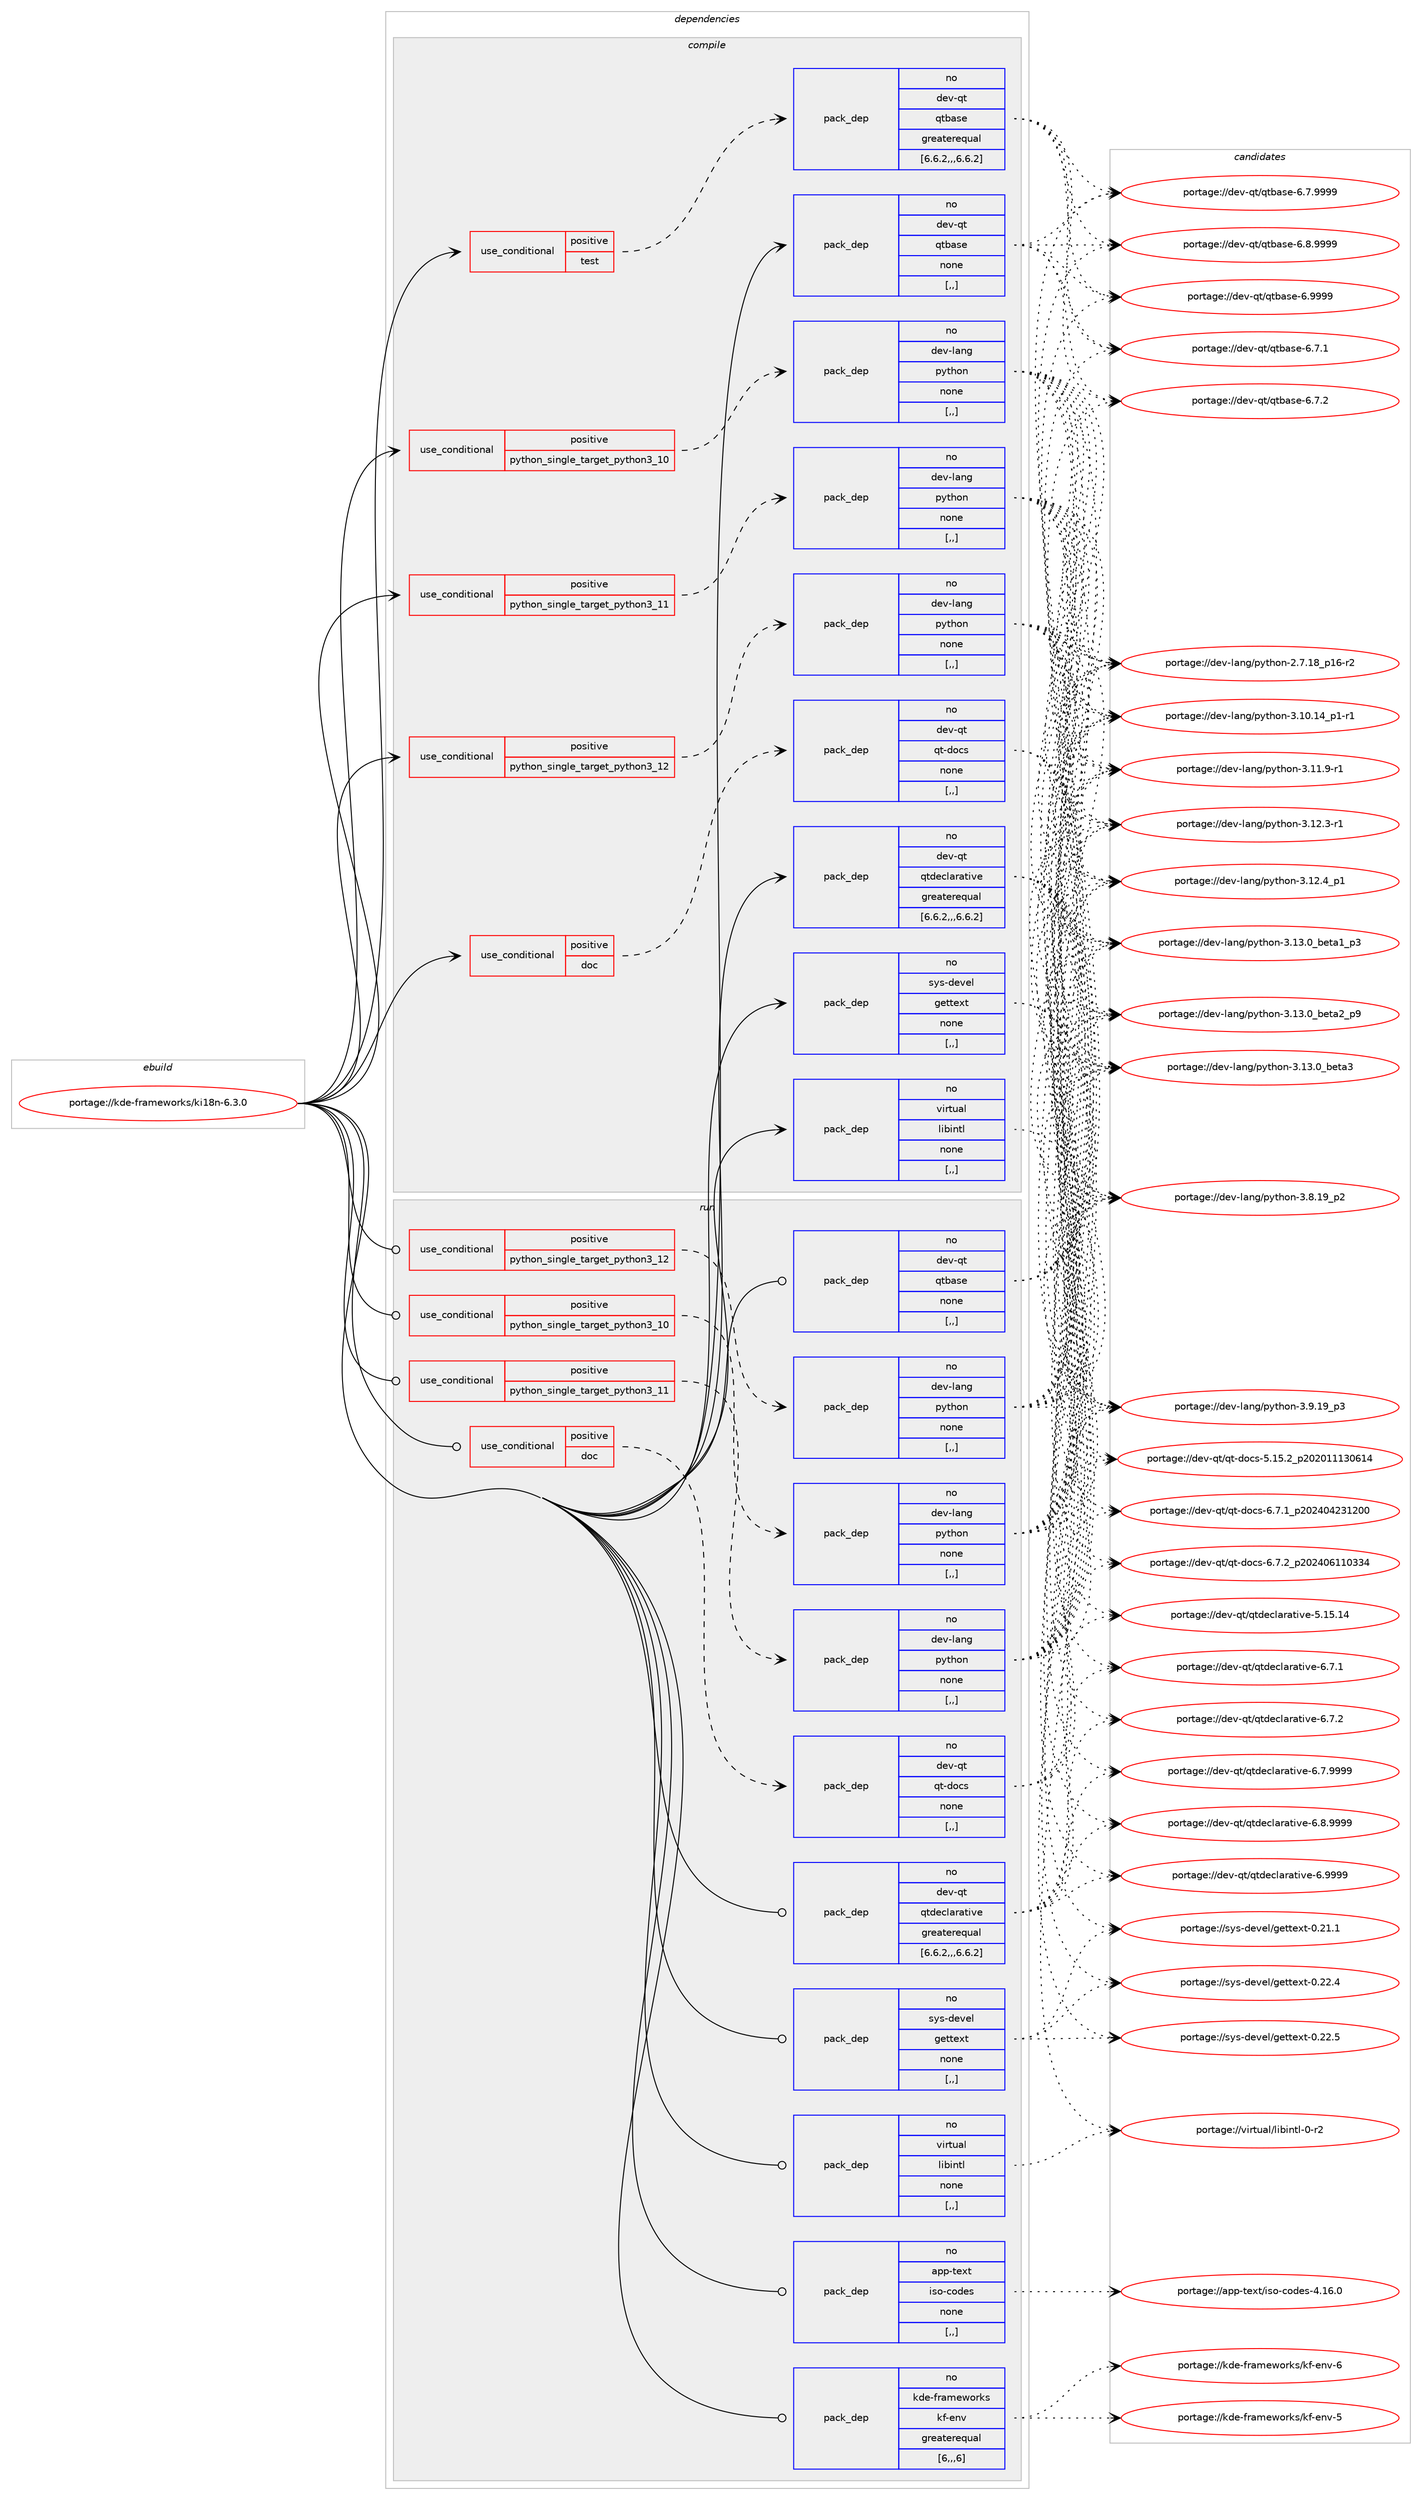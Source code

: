 digraph prolog {

# *************
# Graph options
# *************

newrank=true;
concentrate=true;
compound=true;
graph [rankdir=LR,fontname=Helvetica,fontsize=10,ranksep=1.5];#, ranksep=2.5, nodesep=0.2];
edge  [arrowhead=vee];
node  [fontname=Helvetica,fontsize=10];

# **********
# The ebuild
# **********

subgraph cluster_leftcol {
color=gray;
rank=same;
label=<<i>ebuild</i>>;
id [label="portage://kde-frameworks/ki18n-6.3.0", color=red, width=4, href="../kde-frameworks/ki18n-6.3.0.svg"];
}

# ****************
# The dependencies
# ****************

subgraph cluster_midcol {
color=gray;
label=<<i>dependencies</i>>;
subgraph cluster_compile {
fillcolor="#eeeeee";
style=filled;
label=<<i>compile</i>>;
subgraph cond66428 {
dependency258568 [label=<<TABLE BORDER="0" CELLBORDER="1" CELLSPACING="0" CELLPADDING="4"><TR><TD ROWSPAN="3" CELLPADDING="10">use_conditional</TD></TR><TR><TD>positive</TD></TR><TR><TD>doc</TD></TR></TABLE>>, shape=none, color=red];
subgraph pack190149 {
dependency258569 [label=<<TABLE BORDER="0" CELLBORDER="1" CELLSPACING="0" CELLPADDING="4" WIDTH="220"><TR><TD ROWSPAN="6" CELLPADDING="30">pack_dep</TD></TR><TR><TD WIDTH="110">no</TD></TR><TR><TD>dev-qt</TD></TR><TR><TD>qt-docs</TD></TR><TR><TD>none</TD></TR><TR><TD>[,,]</TD></TR></TABLE>>, shape=none, color=blue];
}
dependency258568:e -> dependency258569:w [weight=20,style="dashed",arrowhead="vee"];
}
id:e -> dependency258568:w [weight=20,style="solid",arrowhead="vee"];
subgraph cond66429 {
dependency258570 [label=<<TABLE BORDER="0" CELLBORDER="1" CELLSPACING="0" CELLPADDING="4"><TR><TD ROWSPAN="3" CELLPADDING="10">use_conditional</TD></TR><TR><TD>positive</TD></TR><TR><TD>python_single_target_python3_10</TD></TR></TABLE>>, shape=none, color=red];
subgraph pack190150 {
dependency258571 [label=<<TABLE BORDER="0" CELLBORDER="1" CELLSPACING="0" CELLPADDING="4" WIDTH="220"><TR><TD ROWSPAN="6" CELLPADDING="30">pack_dep</TD></TR><TR><TD WIDTH="110">no</TD></TR><TR><TD>dev-lang</TD></TR><TR><TD>python</TD></TR><TR><TD>none</TD></TR><TR><TD>[,,]</TD></TR></TABLE>>, shape=none, color=blue];
}
dependency258570:e -> dependency258571:w [weight=20,style="dashed",arrowhead="vee"];
}
id:e -> dependency258570:w [weight=20,style="solid",arrowhead="vee"];
subgraph cond66430 {
dependency258572 [label=<<TABLE BORDER="0" CELLBORDER="1" CELLSPACING="0" CELLPADDING="4"><TR><TD ROWSPAN="3" CELLPADDING="10">use_conditional</TD></TR><TR><TD>positive</TD></TR><TR><TD>python_single_target_python3_11</TD></TR></TABLE>>, shape=none, color=red];
subgraph pack190151 {
dependency258573 [label=<<TABLE BORDER="0" CELLBORDER="1" CELLSPACING="0" CELLPADDING="4" WIDTH="220"><TR><TD ROWSPAN="6" CELLPADDING="30">pack_dep</TD></TR><TR><TD WIDTH="110">no</TD></TR><TR><TD>dev-lang</TD></TR><TR><TD>python</TD></TR><TR><TD>none</TD></TR><TR><TD>[,,]</TD></TR></TABLE>>, shape=none, color=blue];
}
dependency258572:e -> dependency258573:w [weight=20,style="dashed",arrowhead="vee"];
}
id:e -> dependency258572:w [weight=20,style="solid",arrowhead="vee"];
subgraph cond66431 {
dependency258574 [label=<<TABLE BORDER="0" CELLBORDER="1" CELLSPACING="0" CELLPADDING="4"><TR><TD ROWSPAN="3" CELLPADDING="10">use_conditional</TD></TR><TR><TD>positive</TD></TR><TR><TD>python_single_target_python3_12</TD></TR></TABLE>>, shape=none, color=red];
subgraph pack190152 {
dependency258575 [label=<<TABLE BORDER="0" CELLBORDER="1" CELLSPACING="0" CELLPADDING="4" WIDTH="220"><TR><TD ROWSPAN="6" CELLPADDING="30">pack_dep</TD></TR><TR><TD WIDTH="110">no</TD></TR><TR><TD>dev-lang</TD></TR><TR><TD>python</TD></TR><TR><TD>none</TD></TR><TR><TD>[,,]</TD></TR></TABLE>>, shape=none, color=blue];
}
dependency258574:e -> dependency258575:w [weight=20,style="dashed",arrowhead="vee"];
}
id:e -> dependency258574:w [weight=20,style="solid",arrowhead="vee"];
subgraph cond66432 {
dependency258576 [label=<<TABLE BORDER="0" CELLBORDER="1" CELLSPACING="0" CELLPADDING="4"><TR><TD ROWSPAN="3" CELLPADDING="10">use_conditional</TD></TR><TR><TD>positive</TD></TR><TR><TD>test</TD></TR></TABLE>>, shape=none, color=red];
subgraph pack190153 {
dependency258577 [label=<<TABLE BORDER="0" CELLBORDER="1" CELLSPACING="0" CELLPADDING="4" WIDTH="220"><TR><TD ROWSPAN="6" CELLPADDING="30">pack_dep</TD></TR><TR><TD WIDTH="110">no</TD></TR><TR><TD>dev-qt</TD></TR><TR><TD>qtbase</TD></TR><TR><TD>greaterequal</TD></TR><TR><TD>[6.6.2,,,6.6.2]</TD></TR></TABLE>>, shape=none, color=blue];
}
dependency258576:e -> dependency258577:w [weight=20,style="dashed",arrowhead="vee"];
}
id:e -> dependency258576:w [weight=20,style="solid",arrowhead="vee"];
subgraph pack190154 {
dependency258578 [label=<<TABLE BORDER="0" CELLBORDER="1" CELLSPACING="0" CELLPADDING="4" WIDTH="220"><TR><TD ROWSPAN="6" CELLPADDING="30">pack_dep</TD></TR><TR><TD WIDTH="110">no</TD></TR><TR><TD>dev-qt</TD></TR><TR><TD>qtbase</TD></TR><TR><TD>none</TD></TR><TR><TD>[,,]</TD></TR></TABLE>>, shape=none, color=blue];
}
id:e -> dependency258578:w [weight=20,style="solid",arrowhead="vee"];
subgraph pack190155 {
dependency258579 [label=<<TABLE BORDER="0" CELLBORDER="1" CELLSPACING="0" CELLPADDING="4" WIDTH="220"><TR><TD ROWSPAN="6" CELLPADDING="30">pack_dep</TD></TR><TR><TD WIDTH="110">no</TD></TR><TR><TD>dev-qt</TD></TR><TR><TD>qtdeclarative</TD></TR><TR><TD>greaterequal</TD></TR><TR><TD>[6.6.2,,,6.6.2]</TD></TR></TABLE>>, shape=none, color=blue];
}
id:e -> dependency258579:w [weight=20,style="solid",arrowhead="vee"];
subgraph pack190156 {
dependency258580 [label=<<TABLE BORDER="0" CELLBORDER="1" CELLSPACING="0" CELLPADDING="4" WIDTH="220"><TR><TD ROWSPAN="6" CELLPADDING="30">pack_dep</TD></TR><TR><TD WIDTH="110">no</TD></TR><TR><TD>sys-devel</TD></TR><TR><TD>gettext</TD></TR><TR><TD>none</TD></TR><TR><TD>[,,]</TD></TR></TABLE>>, shape=none, color=blue];
}
id:e -> dependency258580:w [weight=20,style="solid",arrowhead="vee"];
subgraph pack190157 {
dependency258581 [label=<<TABLE BORDER="0" CELLBORDER="1" CELLSPACING="0" CELLPADDING="4" WIDTH="220"><TR><TD ROWSPAN="6" CELLPADDING="30">pack_dep</TD></TR><TR><TD WIDTH="110">no</TD></TR><TR><TD>virtual</TD></TR><TR><TD>libintl</TD></TR><TR><TD>none</TD></TR><TR><TD>[,,]</TD></TR></TABLE>>, shape=none, color=blue];
}
id:e -> dependency258581:w [weight=20,style="solid",arrowhead="vee"];
}
subgraph cluster_compileandrun {
fillcolor="#eeeeee";
style=filled;
label=<<i>compile and run</i>>;
}
subgraph cluster_run {
fillcolor="#eeeeee";
style=filled;
label=<<i>run</i>>;
subgraph cond66433 {
dependency258582 [label=<<TABLE BORDER="0" CELLBORDER="1" CELLSPACING="0" CELLPADDING="4"><TR><TD ROWSPAN="3" CELLPADDING="10">use_conditional</TD></TR><TR><TD>positive</TD></TR><TR><TD>doc</TD></TR></TABLE>>, shape=none, color=red];
subgraph pack190158 {
dependency258583 [label=<<TABLE BORDER="0" CELLBORDER="1" CELLSPACING="0" CELLPADDING="4" WIDTH="220"><TR><TD ROWSPAN="6" CELLPADDING="30">pack_dep</TD></TR><TR><TD WIDTH="110">no</TD></TR><TR><TD>dev-qt</TD></TR><TR><TD>qt-docs</TD></TR><TR><TD>none</TD></TR><TR><TD>[,,]</TD></TR></TABLE>>, shape=none, color=blue];
}
dependency258582:e -> dependency258583:w [weight=20,style="dashed",arrowhead="vee"];
}
id:e -> dependency258582:w [weight=20,style="solid",arrowhead="odot"];
subgraph cond66434 {
dependency258584 [label=<<TABLE BORDER="0" CELLBORDER="1" CELLSPACING="0" CELLPADDING="4"><TR><TD ROWSPAN="3" CELLPADDING="10">use_conditional</TD></TR><TR><TD>positive</TD></TR><TR><TD>python_single_target_python3_10</TD></TR></TABLE>>, shape=none, color=red];
subgraph pack190159 {
dependency258585 [label=<<TABLE BORDER="0" CELLBORDER="1" CELLSPACING="0" CELLPADDING="4" WIDTH="220"><TR><TD ROWSPAN="6" CELLPADDING="30">pack_dep</TD></TR><TR><TD WIDTH="110">no</TD></TR><TR><TD>dev-lang</TD></TR><TR><TD>python</TD></TR><TR><TD>none</TD></TR><TR><TD>[,,]</TD></TR></TABLE>>, shape=none, color=blue];
}
dependency258584:e -> dependency258585:w [weight=20,style="dashed",arrowhead="vee"];
}
id:e -> dependency258584:w [weight=20,style="solid",arrowhead="odot"];
subgraph cond66435 {
dependency258586 [label=<<TABLE BORDER="0" CELLBORDER="1" CELLSPACING="0" CELLPADDING="4"><TR><TD ROWSPAN="3" CELLPADDING="10">use_conditional</TD></TR><TR><TD>positive</TD></TR><TR><TD>python_single_target_python3_11</TD></TR></TABLE>>, shape=none, color=red];
subgraph pack190160 {
dependency258587 [label=<<TABLE BORDER="0" CELLBORDER="1" CELLSPACING="0" CELLPADDING="4" WIDTH="220"><TR><TD ROWSPAN="6" CELLPADDING="30">pack_dep</TD></TR><TR><TD WIDTH="110">no</TD></TR><TR><TD>dev-lang</TD></TR><TR><TD>python</TD></TR><TR><TD>none</TD></TR><TR><TD>[,,]</TD></TR></TABLE>>, shape=none, color=blue];
}
dependency258586:e -> dependency258587:w [weight=20,style="dashed",arrowhead="vee"];
}
id:e -> dependency258586:w [weight=20,style="solid",arrowhead="odot"];
subgraph cond66436 {
dependency258588 [label=<<TABLE BORDER="0" CELLBORDER="1" CELLSPACING="0" CELLPADDING="4"><TR><TD ROWSPAN="3" CELLPADDING="10">use_conditional</TD></TR><TR><TD>positive</TD></TR><TR><TD>python_single_target_python3_12</TD></TR></TABLE>>, shape=none, color=red];
subgraph pack190161 {
dependency258589 [label=<<TABLE BORDER="0" CELLBORDER="1" CELLSPACING="0" CELLPADDING="4" WIDTH="220"><TR><TD ROWSPAN="6" CELLPADDING="30">pack_dep</TD></TR><TR><TD WIDTH="110">no</TD></TR><TR><TD>dev-lang</TD></TR><TR><TD>python</TD></TR><TR><TD>none</TD></TR><TR><TD>[,,]</TD></TR></TABLE>>, shape=none, color=blue];
}
dependency258588:e -> dependency258589:w [weight=20,style="dashed",arrowhead="vee"];
}
id:e -> dependency258588:w [weight=20,style="solid",arrowhead="odot"];
subgraph pack190162 {
dependency258590 [label=<<TABLE BORDER="0" CELLBORDER="1" CELLSPACING="0" CELLPADDING="4" WIDTH="220"><TR><TD ROWSPAN="6" CELLPADDING="30">pack_dep</TD></TR><TR><TD WIDTH="110">no</TD></TR><TR><TD>app-text</TD></TR><TR><TD>iso-codes</TD></TR><TR><TD>none</TD></TR><TR><TD>[,,]</TD></TR></TABLE>>, shape=none, color=blue];
}
id:e -> dependency258590:w [weight=20,style="solid",arrowhead="odot"];
subgraph pack190163 {
dependency258591 [label=<<TABLE BORDER="0" CELLBORDER="1" CELLSPACING="0" CELLPADDING="4" WIDTH="220"><TR><TD ROWSPAN="6" CELLPADDING="30">pack_dep</TD></TR><TR><TD WIDTH="110">no</TD></TR><TR><TD>dev-qt</TD></TR><TR><TD>qtbase</TD></TR><TR><TD>none</TD></TR><TR><TD>[,,]</TD></TR></TABLE>>, shape=none, color=blue];
}
id:e -> dependency258591:w [weight=20,style="solid",arrowhead="odot"];
subgraph pack190164 {
dependency258592 [label=<<TABLE BORDER="0" CELLBORDER="1" CELLSPACING="0" CELLPADDING="4" WIDTH="220"><TR><TD ROWSPAN="6" CELLPADDING="30">pack_dep</TD></TR><TR><TD WIDTH="110">no</TD></TR><TR><TD>dev-qt</TD></TR><TR><TD>qtdeclarative</TD></TR><TR><TD>greaterequal</TD></TR><TR><TD>[6.6.2,,,6.6.2]</TD></TR></TABLE>>, shape=none, color=blue];
}
id:e -> dependency258592:w [weight=20,style="solid",arrowhead="odot"];
subgraph pack190165 {
dependency258593 [label=<<TABLE BORDER="0" CELLBORDER="1" CELLSPACING="0" CELLPADDING="4" WIDTH="220"><TR><TD ROWSPAN="6" CELLPADDING="30">pack_dep</TD></TR><TR><TD WIDTH="110">no</TD></TR><TR><TD>kde-frameworks</TD></TR><TR><TD>kf-env</TD></TR><TR><TD>greaterequal</TD></TR><TR><TD>[6,,,6]</TD></TR></TABLE>>, shape=none, color=blue];
}
id:e -> dependency258593:w [weight=20,style="solid",arrowhead="odot"];
subgraph pack190166 {
dependency258594 [label=<<TABLE BORDER="0" CELLBORDER="1" CELLSPACING="0" CELLPADDING="4" WIDTH="220"><TR><TD ROWSPAN="6" CELLPADDING="30">pack_dep</TD></TR><TR><TD WIDTH="110">no</TD></TR><TR><TD>sys-devel</TD></TR><TR><TD>gettext</TD></TR><TR><TD>none</TD></TR><TR><TD>[,,]</TD></TR></TABLE>>, shape=none, color=blue];
}
id:e -> dependency258594:w [weight=20,style="solid",arrowhead="odot"];
subgraph pack190167 {
dependency258595 [label=<<TABLE BORDER="0" CELLBORDER="1" CELLSPACING="0" CELLPADDING="4" WIDTH="220"><TR><TD ROWSPAN="6" CELLPADDING="30">pack_dep</TD></TR><TR><TD WIDTH="110">no</TD></TR><TR><TD>virtual</TD></TR><TR><TD>libintl</TD></TR><TR><TD>none</TD></TR><TR><TD>[,,]</TD></TR></TABLE>>, shape=none, color=blue];
}
id:e -> dependency258595:w [weight=20,style="solid",arrowhead="odot"];
}
}

# **************
# The candidates
# **************

subgraph cluster_choices {
rank=same;
color=gray;
label=<<i>candidates</i>>;

subgraph choice190149 {
color=black;
nodesep=1;
choice100101118451131164711311645100111991154553464953465095112504850484949495148544952 [label="portage://dev-qt/qt-docs-5.15.2_p202011130614", color=red, width=4,href="../dev-qt/qt-docs-5.15.2_p202011130614.svg"];
choice1001011184511311647113116451001119911545544655464995112504850524852505149504848 [label="portage://dev-qt/qt-docs-6.7.1_p202404231200", color=red, width=4,href="../dev-qt/qt-docs-6.7.1_p202404231200.svg"];
choice1001011184511311647113116451001119911545544655465095112504850524854494948515152 [label="portage://dev-qt/qt-docs-6.7.2_p202406110334", color=red, width=4,href="../dev-qt/qt-docs-6.7.2_p202406110334.svg"];
dependency258569:e -> choice100101118451131164711311645100111991154553464953465095112504850484949495148544952:w [style=dotted,weight="100"];
dependency258569:e -> choice1001011184511311647113116451001119911545544655464995112504850524852505149504848:w [style=dotted,weight="100"];
dependency258569:e -> choice1001011184511311647113116451001119911545544655465095112504850524854494948515152:w [style=dotted,weight="100"];
}
subgraph choice190150 {
color=black;
nodesep=1;
choice100101118451089711010347112121116104111110455046554649569511249544511450 [label="portage://dev-lang/python-2.7.18_p16-r2", color=red, width=4,href="../dev-lang/python-2.7.18_p16-r2.svg"];
choice100101118451089711010347112121116104111110455146494846495295112494511449 [label="portage://dev-lang/python-3.10.14_p1-r1", color=red, width=4,href="../dev-lang/python-3.10.14_p1-r1.svg"];
choice100101118451089711010347112121116104111110455146494946574511449 [label="portage://dev-lang/python-3.11.9-r1", color=red, width=4,href="../dev-lang/python-3.11.9-r1.svg"];
choice100101118451089711010347112121116104111110455146495046514511449 [label="portage://dev-lang/python-3.12.3-r1", color=red, width=4,href="../dev-lang/python-3.12.3-r1.svg"];
choice100101118451089711010347112121116104111110455146495046529511249 [label="portage://dev-lang/python-3.12.4_p1", color=red, width=4,href="../dev-lang/python-3.12.4_p1.svg"];
choice10010111845108971101034711212111610411111045514649514648959810111697499511251 [label="portage://dev-lang/python-3.13.0_beta1_p3", color=red, width=4,href="../dev-lang/python-3.13.0_beta1_p3.svg"];
choice10010111845108971101034711212111610411111045514649514648959810111697509511257 [label="portage://dev-lang/python-3.13.0_beta2_p9", color=red, width=4,href="../dev-lang/python-3.13.0_beta2_p9.svg"];
choice1001011184510897110103471121211161041111104551464951464895981011169751 [label="portage://dev-lang/python-3.13.0_beta3", color=red, width=4,href="../dev-lang/python-3.13.0_beta3.svg"];
choice100101118451089711010347112121116104111110455146564649579511250 [label="portage://dev-lang/python-3.8.19_p2", color=red, width=4,href="../dev-lang/python-3.8.19_p2.svg"];
choice100101118451089711010347112121116104111110455146574649579511251 [label="portage://dev-lang/python-3.9.19_p3", color=red, width=4,href="../dev-lang/python-3.9.19_p3.svg"];
dependency258571:e -> choice100101118451089711010347112121116104111110455046554649569511249544511450:w [style=dotted,weight="100"];
dependency258571:e -> choice100101118451089711010347112121116104111110455146494846495295112494511449:w [style=dotted,weight="100"];
dependency258571:e -> choice100101118451089711010347112121116104111110455146494946574511449:w [style=dotted,weight="100"];
dependency258571:e -> choice100101118451089711010347112121116104111110455146495046514511449:w [style=dotted,weight="100"];
dependency258571:e -> choice100101118451089711010347112121116104111110455146495046529511249:w [style=dotted,weight="100"];
dependency258571:e -> choice10010111845108971101034711212111610411111045514649514648959810111697499511251:w [style=dotted,weight="100"];
dependency258571:e -> choice10010111845108971101034711212111610411111045514649514648959810111697509511257:w [style=dotted,weight="100"];
dependency258571:e -> choice1001011184510897110103471121211161041111104551464951464895981011169751:w [style=dotted,weight="100"];
dependency258571:e -> choice100101118451089711010347112121116104111110455146564649579511250:w [style=dotted,weight="100"];
dependency258571:e -> choice100101118451089711010347112121116104111110455146574649579511251:w [style=dotted,weight="100"];
}
subgraph choice190151 {
color=black;
nodesep=1;
choice100101118451089711010347112121116104111110455046554649569511249544511450 [label="portage://dev-lang/python-2.7.18_p16-r2", color=red, width=4,href="../dev-lang/python-2.7.18_p16-r2.svg"];
choice100101118451089711010347112121116104111110455146494846495295112494511449 [label="portage://dev-lang/python-3.10.14_p1-r1", color=red, width=4,href="../dev-lang/python-3.10.14_p1-r1.svg"];
choice100101118451089711010347112121116104111110455146494946574511449 [label="portage://dev-lang/python-3.11.9-r1", color=red, width=4,href="../dev-lang/python-3.11.9-r1.svg"];
choice100101118451089711010347112121116104111110455146495046514511449 [label="portage://dev-lang/python-3.12.3-r1", color=red, width=4,href="../dev-lang/python-3.12.3-r1.svg"];
choice100101118451089711010347112121116104111110455146495046529511249 [label="portage://dev-lang/python-3.12.4_p1", color=red, width=4,href="../dev-lang/python-3.12.4_p1.svg"];
choice10010111845108971101034711212111610411111045514649514648959810111697499511251 [label="portage://dev-lang/python-3.13.0_beta1_p3", color=red, width=4,href="../dev-lang/python-3.13.0_beta1_p3.svg"];
choice10010111845108971101034711212111610411111045514649514648959810111697509511257 [label="portage://dev-lang/python-3.13.0_beta2_p9", color=red, width=4,href="../dev-lang/python-3.13.0_beta2_p9.svg"];
choice1001011184510897110103471121211161041111104551464951464895981011169751 [label="portage://dev-lang/python-3.13.0_beta3", color=red, width=4,href="../dev-lang/python-3.13.0_beta3.svg"];
choice100101118451089711010347112121116104111110455146564649579511250 [label="portage://dev-lang/python-3.8.19_p2", color=red, width=4,href="../dev-lang/python-3.8.19_p2.svg"];
choice100101118451089711010347112121116104111110455146574649579511251 [label="portage://dev-lang/python-3.9.19_p3", color=red, width=4,href="../dev-lang/python-3.9.19_p3.svg"];
dependency258573:e -> choice100101118451089711010347112121116104111110455046554649569511249544511450:w [style=dotted,weight="100"];
dependency258573:e -> choice100101118451089711010347112121116104111110455146494846495295112494511449:w [style=dotted,weight="100"];
dependency258573:e -> choice100101118451089711010347112121116104111110455146494946574511449:w [style=dotted,weight="100"];
dependency258573:e -> choice100101118451089711010347112121116104111110455146495046514511449:w [style=dotted,weight="100"];
dependency258573:e -> choice100101118451089711010347112121116104111110455146495046529511249:w [style=dotted,weight="100"];
dependency258573:e -> choice10010111845108971101034711212111610411111045514649514648959810111697499511251:w [style=dotted,weight="100"];
dependency258573:e -> choice10010111845108971101034711212111610411111045514649514648959810111697509511257:w [style=dotted,weight="100"];
dependency258573:e -> choice1001011184510897110103471121211161041111104551464951464895981011169751:w [style=dotted,weight="100"];
dependency258573:e -> choice100101118451089711010347112121116104111110455146564649579511250:w [style=dotted,weight="100"];
dependency258573:e -> choice100101118451089711010347112121116104111110455146574649579511251:w [style=dotted,weight="100"];
}
subgraph choice190152 {
color=black;
nodesep=1;
choice100101118451089711010347112121116104111110455046554649569511249544511450 [label="portage://dev-lang/python-2.7.18_p16-r2", color=red, width=4,href="../dev-lang/python-2.7.18_p16-r2.svg"];
choice100101118451089711010347112121116104111110455146494846495295112494511449 [label="portage://dev-lang/python-3.10.14_p1-r1", color=red, width=4,href="../dev-lang/python-3.10.14_p1-r1.svg"];
choice100101118451089711010347112121116104111110455146494946574511449 [label="portage://dev-lang/python-3.11.9-r1", color=red, width=4,href="../dev-lang/python-3.11.9-r1.svg"];
choice100101118451089711010347112121116104111110455146495046514511449 [label="portage://dev-lang/python-3.12.3-r1", color=red, width=4,href="../dev-lang/python-3.12.3-r1.svg"];
choice100101118451089711010347112121116104111110455146495046529511249 [label="portage://dev-lang/python-3.12.4_p1", color=red, width=4,href="../dev-lang/python-3.12.4_p1.svg"];
choice10010111845108971101034711212111610411111045514649514648959810111697499511251 [label="portage://dev-lang/python-3.13.0_beta1_p3", color=red, width=4,href="../dev-lang/python-3.13.0_beta1_p3.svg"];
choice10010111845108971101034711212111610411111045514649514648959810111697509511257 [label="portage://dev-lang/python-3.13.0_beta2_p9", color=red, width=4,href="../dev-lang/python-3.13.0_beta2_p9.svg"];
choice1001011184510897110103471121211161041111104551464951464895981011169751 [label="portage://dev-lang/python-3.13.0_beta3", color=red, width=4,href="../dev-lang/python-3.13.0_beta3.svg"];
choice100101118451089711010347112121116104111110455146564649579511250 [label="portage://dev-lang/python-3.8.19_p2", color=red, width=4,href="../dev-lang/python-3.8.19_p2.svg"];
choice100101118451089711010347112121116104111110455146574649579511251 [label="portage://dev-lang/python-3.9.19_p3", color=red, width=4,href="../dev-lang/python-3.9.19_p3.svg"];
dependency258575:e -> choice100101118451089711010347112121116104111110455046554649569511249544511450:w [style=dotted,weight="100"];
dependency258575:e -> choice100101118451089711010347112121116104111110455146494846495295112494511449:w [style=dotted,weight="100"];
dependency258575:e -> choice100101118451089711010347112121116104111110455146494946574511449:w [style=dotted,weight="100"];
dependency258575:e -> choice100101118451089711010347112121116104111110455146495046514511449:w [style=dotted,weight="100"];
dependency258575:e -> choice100101118451089711010347112121116104111110455146495046529511249:w [style=dotted,weight="100"];
dependency258575:e -> choice10010111845108971101034711212111610411111045514649514648959810111697499511251:w [style=dotted,weight="100"];
dependency258575:e -> choice10010111845108971101034711212111610411111045514649514648959810111697509511257:w [style=dotted,weight="100"];
dependency258575:e -> choice1001011184510897110103471121211161041111104551464951464895981011169751:w [style=dotted,weight="100"];
dependency258575:e -> choice100101118451089711010347112121116104111110455146564649579511250:w [style=dotted,weight="100"];
dependency258575:e -> choice100101118451089711010347112121116104111110455146574649579511251:w [style=dotted,weight="100"];
}
subgraph choice190153 {
color=black;
nodesep=1;
choice10010111845113116471131169897115101455446554649 [label="portage://dev-qt/qtbase-6.7.1", color=red, width=4,href="../dev-qt/qtbase-6.7.1.svg"];
choice10010111845113116471131169897115101455446554650 [label="portage://dev-qt/qtbase-6.7.2", color=red, width=4,href="../dev-qt/qtbase-6.7.2.svg"];
choice10010111845113116471131169897115101455446554657575757 [label="portage://dev-qt/qtbase-6.7.9999", color=red, width=4,href="../dev-qt/qtbase-6.7.9999.svg"];
choice10010111845113116471131169897115101455446564657575757 [label="portage://dev-qt/qtbase-6.8.9999", color=red, width=4,href="../dev-qt/qtbase-6.8.9999.svg"];
choice1001011184511311647113116989711510145544657575757 [label="portage://dev-qt/qtbase-6.9999", color=red, width=4,href="../dev-qt/qtbase-6.9999.svg"];
dependency258577:e -> choice10010111845113116471131169897115101455446554649:w [style=dotted,weight="100"];
dependency258577:e -> choice10010111845113116471131169897115101455446554650:w [style=dotted,weight="100"];
dependency258577:e -> choice10010111845113116471131169897115101455446554657575757:w [style=dotted,weight="100"];
dependency258577:e -> choice10010111845113116471131169897115101455446564657575757:w [style=dotted,weight="100"];
dependency258577:e -> choice1001011184511311647113116989711510145544657575757:w [style=dotted,weight="100"];
}
subgraph choice190154 {
color=black;
nodesep=1;
choice10010111845113116471131169897115101455446554649 [label="portage://dev-qt/qtbase-6.7.1", color=red, width=4,href="../dev-qt/qtbase-6.7.1.svg"];
choice10010111845113116471131169897115101455446554650 [label="portage://dev-qt/qtbase-6.7.2", color=red, width=4,href="../dev-qt/qtbase-6.7.2.svg"];
choice10010111845113116471131169897115101455446554657575757 [label="portage://dev-qt/qtbase-6.7.9999", color=red, width=4,href="../dev-qt/qtbase-6.7.9999.svg"];
choice10010111845113116471131169897115101455446564657575757 [label="portage://dev-qt/qtbase-6.8.9999", color=red, width=4,href="../dev-qt/qtbase-6.8.9999.svg"];
choice1001011184511311647113116989711510145544657575757 [label="portage://dev-qt/qtbase-6.9999", color=red, width=4,href="../dev-qt/qtbase-6.9999.svg"];
dependency258578:e -> choice10010111845113116471131169897115101455446554649:w [style=dotted,weight="100"];
dependency258578:e -> choice10010111845113116471131169897115101455446554650:w [style=dotted,weight="100"];
dependency258578:e -> choice10010111845113116471131169897115101455446554657575757:w [style=dotted,weight="100"];
dependency258578:e -> choice10010111845113116471131169897115101455446564657575757:w [style=dotted,weight="100"];
dependency258578:e -> choice1001011184511311647113116989711510145544657575757:w [style=dotted,weight="100"];
}
subgraph choice190155 {
color=black;
nodesep=1;
choice10010111845113116471131161001019910897114971161051181014553464953464952 [label="portage://dev-qt/qtdeclarative-5.15.14", color=red, width=4,href="../dev-qt/qtdeclarative-5.15.14.svg"];
choice1001011184511311647113116100101991089711497116105118101455446554649 [label="portage://dev-qt/qtdeclarative-6.7.1", color=red, width=4,href="../dev-qt/qtdeclarative-6.7.1.svg"];
choice1001011184511311647113116100101991089711497116105118101455446554650 [label="portage://dev-qt/qtdeclarative-6.7.2", color=red, width=4,href="../dev-qt/qtdeclarative-6.7.2.svg"];
choice1001011184511311647113116100101991089711497116105118101455446554657575757 [label="portage://dev-qt/qtdeclarative-6.7.9999", color=red, width=4,href="../dev-qt/qtdeclarative-6.7.9999.svg"];
choice1001011184511311647113116100101991089711497116105118101455446564657575757 [label="portage://dev-qt/qtdeclarative-6.8.9999", color=red, width=4,href="../dev-qt/qtdeclarative-6.8.9999.svg"];
choice100101118451131164711311610010199108971149711610511810145544657575757 [label="portage://dev-qt/qtdeclarative-6.9999", color=red, width=4,href="../dev-qt/qtdeclarative-6.9999.svg"];
dependency258579:e -> choice10010111845113116471131161001019910897114971161051181014553464953464952:w [style=dotted,weight="100"];
dependency258579:e -> choice1001011184511311647113116100101991089711497116105118101455446554649:w [style=dotted,weight="100"];
dependency258579:e -> choice1001011184511311647113116100101991089711497116105118101455446554650:w [style=dotted,weight="100"];
dependency258579:e -> choice1001011184511311647113116100101991089711497116105118101455446554657575757:w [style=dotted,weight="100"];
dependency258579:e -> choice1001011184511311647113116100101991089711497116105118101455446564657575757:w [style=dotted,weight="100"];
dependency258579:e -> choice100101118451131164711311610010199108971149711610511810145544657575757:w [style=dotted,weight="100"];
}
subgraph choice190156 {
color=black;
nodesep=1;
choice115121115451001011181011084710310111611610112011645484650494649 [label="portage://sys-devel/gettext-0.21.1", color=red, width=4,href="../sys-devel/gettext-0.21.1.svg"];
choice115121115451001011181011084710310111611610112011645484650504652 [label="portage://sys-devel/gettext-0.22.4", color=red, width=4,href="../sys-devel/gettext-0.22.4.svg"];
choice115121115451001011181011084710310111611610112011645484650504653 [label="portage://sys-devel/gettext-0.22.5", color=red, width=4,href="../sys-devel/gettext-0.22.5.svg"];
dependency258580:e -> choice115121115451001011181011084710310111611610112011645484650494649:w [style=dotted,weight="100"];
dependency258580:e -> choice115121115451001011181011084710310111611610112011645484650504652:w [style=dotted,weight="100"];
dependency258580:e -> choice115121115451001011181011084710310111611610112011645484650504653:w [style=dotted,weight="100"];
}
subgraph choice190157 {
color=black;
nodesep=1;
choice11810511411611797108471081059810511011610845484511450 [label="portage://virtual/libintl-0-r2", color=red, width=4,href="../virtual/libintl-0-r2.svg"];
dependency258581:e -> choice11810511411611797108471081059810511011610845484511450:w [style=dotted,weight="100"];
}
subgraph choice190158 {
color=black;
nodesep=1;
choice100101118451131164711311645100111991154553464953465095112504850484949495148544952 [label="portage://dev-qt/qt-docs-5.15.2_p202011130614", color=red, width=4,href="../dev-qt/qt-docs-5.15.2_p202011130614.svg"];
choice1001011184511311647113116451001119911545544655464995112504850524852505149504848 [label="portage://dev-qt/qt-docs-6.7.1_p202404231200", color=red, width=4,href="../dev-qt/qt-docs-6.7.1_p202404231200.svg"];
choice1001011184511311647113116451001119911545544655465095112504850524854494948515152 [label="portage://dev-qt/qt-docs-6.7.2_p202406110334", color=red, width=4,href="../dev-qt/qt-docs-6.7.2_p202406110334.svg"];
dependency258583:e -> choice100101118451131164711311645100111991154553464953465095112504850484949495148544952:w [style=dotted,weight="100"];
dependency258583:e -> choice1001011184511311647113116451001119911545544655464995112504850524852505149504848:w [style=dotted,weight="100"];
dependency258583:e -> choice1001011184511311647113116451001119911545544655465095112504850524854494948515152:w [style=dotted,weight="100"];
}
subgraph choice190159 {
color=black;
nodesep=1;
choice100101118451089711010347112121116104111110455046554649569511249544511450 [label="portage://dev-lang/python-2.7.18_p16-r2", color=red, width=4,href="../dev-lang/python-2.7.18_p16-r2.svg"];
choice100101118451089711010347112121116104111110455146494846495295112494511449 [label="portage://dev-lang/python-3.10.14_p1-r1", color=red, width=4,href="../dev-lang/python-3.10.14_p1-r1.svg"];
choice100101118451089711010347112121116104111110455146494946574511449 [label="portage://dev-lang/python-3.11.9-r1", color=red, width=4,href="../dev-lang/python-3.11.9-r1.svg"];
choice100101118451089711010347112121116104111110455146495046514511449 [label="portage://dev-lang/python-3.12.3-r1", color=red, width=4,href="../dev-lang/python-3.12.3-r1.svg"];
choice100101118451089711010347112121116104111110455146495046529511249 [label="portage://dev-lang/python-3.12.4_p1", color=red, width=4,href="../dev-lang/python-3.12.4_p1.svg"];
choice10010111845108971101034711212111610411111045514649514648959810111697499511251 [label="portage://dev-lang/python-3.13.0_beta1_p3", color=red, width=4,href="../dev-lang/python-3.13.0_beta1_p3.svg"];
choice10010111845108971101034711212111610411111045514649514648959810111697509511257 [label="portage://dev-lang/python-3.13.0_beta2_p9", color=red, width=4,href="../dev-lang/python-3.13.0_beta2_p9.svg"];
choice1001011184510897110103471121211161041111104551464951464895981011169751 [label="portage://dev-lang/python-3.13.0_beta3", color=red, width=4,href="../dev-lang/python-3.13.0_beta3.svg"];
choice100101118451089711010347112121116104111110455146564649579511250 [label="portage://dev-lang/python-3.8.19_p2", color=red, width=4,href="../dev-lang/python-3.8.19_p2.svg"];
choice100101118451089711010347112121116104111110455146574649579511251 [label="portage://dev-lang/python-3.9.19_p3", color=red, width=4,href="../dev-lang/python-3.9.19_p3.svg"];
dependency258585:e -> choice100101118451089711010347112121116104111110455046554649569511249544511450:w [style=dotted,weight="100"];
dependency258585:e -> choice100101118451089711010347112121116104111110455146494846495295112494511449:w [style=dotted,weight="100"];
dependency258585:e -> choice100101118451089711010347112121116104111110455146494946574511449:w [style=dotted,weight="100"];
dependency258585:e -> choice100101118451089711010347112121116104111110455146495046514511449:w [style=dotted,weight="100"];
dependency258585:e -> choice100101118451089711010347112121116104111110455146495046529511249:w [style=dotted,weight="100"];
dependency258585:e -> choice10010111845108971101034711212111610411111045514649514648959810111697499511251:w [style=dotted,weight="100"];
dependency258585:e -> choice10010111845108971101034711212111610411111045514649514648959810111697509511257:w [style=dotted,weight="100"];
dependency258585:e -> choice1001011184510897110103471121211161041111104551464951464895981011169751:w [style=dotted,weight="100"];
dependency258585:e -> choice100101118451089711010347112121116104111110455146564649579511250:w [style=dotted,weight="100"];
dependency258585:e -> choice100101118451089711010347112121116104111110455146574649579511251:w [style=dotted,weight="100"];
}
subgraph choice190160 {
color=black;
nodesep=1;
choice100101118451089711010347112121116104111110455046554649569511249544511450 [label="portage://dev-lang/python-2.7.18_p16-r2", color=red, width=4,href="../dev-lang/python-2.7.18_p16-r2.svg"];
choice100101118451089711010347112121116104111110455146494846495295112494511449 [label="portage://dev-lang/python-3.10.14_p1-r1", color=red, width=4,href="../dev-lang/python-3.10.14_p1-r1.svg"];
choice100101118451089711010347112121116104111110455146494946574511449 [label="portage://dev-lang/python-3.11.9-r1", color=red, width=4,href="../dev-lang/python-3.11.9-r1.svg"];
choice100101118451089711010347112121116104111110455146495046514511449 [label="portage://dev-lang/python-3.12.3-r1", color=red, width=4,href="../dev-lang/python-3.12.3-r1.svg"];
choice100101118451089711010347112121116104111110455146495046529511249 [label="portage://dev-lang/python-3.12.4_p1", color=red, width=4,href="../dev-lang/python-3.12.4_p1.svg"];
choice10010111845108971101034711212111610411111045514649514648959810111697499511251 [label="portage://dev-lang/python-3.13.0_beta1_p3", color=red, width=4,href="../dev-lang/python-3.13.0_beta1_p3.svg"];
choice10010111845108971101034711212111610411111045514649514648959810111697509511257 [label="portage://dev-lang/python-3.13.0_beta2_p9", color=red, width=4,href="../dev-lang/python-3.13.0_beta2_p9.svg"];
choice1001011184510897110103471121211161041111104551464951464895981011169751 [label="portage://dev-lang/python-3.13.0_beta3", color=red, width=4,href="../dev-lang/python-3.13.0_beta3.svg"];
choice100101118451089711010347112121116104111110455146564649579511250 [label="portage://dev-lang/python-3.8.19_p2", color=red, width=4,href="../dev-lang/python-3.8.19_p2.svg"];
choice100101118451089711010347112121116104111110455146574649579511251 [label="portage://dev-lang/python-3.9.19_p3", color=red, width=4,href="../dev-lang/python-3.9.19_p3.svg"];
dependency258587:e -> choice100101118451089711010347112121116104111110455046554649569511249544511450:w [style=dotted,weight="100"];
dependency258587:e -> choice100101118451089711010347112121116104111110455146494846495295112494511449:w [style=dotted,weight="100"];
dependency258587:e -> choice100101118451089711010347112121116104111110455146494946574511449:w [style=dotted,weight="100"];
dependency258587:e -> choice100101118451089711010347112121116104111110455146495046514511449:w [style=dotted,weight="100"];
dependency258587:e -> choice100101118451089711010347112121116104111110455146495046529511249:w [style=dotted,weight="100"];
dependency258587:e -> choice10010111845108971101034711212111610411111045514649514648959810111697499511251:w [style=dotted,weight="100"];
dependency258587:e -> choice10010111845108971101034711212111610411111045514649514648959810111697509511257:w [style=dotted,weight="100"];
dependency258587:e -> choice1001011184510897110103471121211161041111104551464951464895981011169751:w [style=dotted,weight="100"];
dependency258587:e -> choice100101118451089711010347112121116104111110455146564649579511250:w [style=dotted,weight="100"];
dependency258587:e -> choice100101118451089711010347112121116104111110455146574649579511251:w [style=dotted,weight="100"];
}
subgraph choice190161 {
color=black;
nodesep=1;
choice100101118451089711010347112121116104111110455046554649569511249544511450 [label="portage://dev-lang/python-2.7.18_p16-r2", color=red, width=4,href="../dev-lang/python-2.7.18_p16-r2.svg"];
choice100101118451089711010347112121116104111110455146494846495295112494511449 [label="portage://dev-lang/python-3.10.14_p1-r1", color=red, width=4,href="../dev-lang/python-3.10.14_p1-r1.svg"];
choice100101118451089711010347112121116104111110455146494946574511449 [label="portage://dev-lang/python-3.11.9-r1", color=red, width=4,href="../dev-lang/python-3.11.9-r1.svg"];
choice100101118451089711010347112121116104111110455146495046514511449 [label="portage://dev-lang/python-3.12.3-r1", color=red, width=4,href="../dev-lang/python-3.12.3-r1.svg"];
choice100101118451089711010347112121116104111110455146495046529511249 [label="portage://dev-lang/python-3.12.4_p1", color=red, width=4,href="../dev-lang/python-3.12.4_p1.svg"];
choice10010111845108971101034711212111610411111045514649514648959810111697499511251 [label="portage://dev-lang/python-3.13.0_beta1_p3", color=red, width=4,href="../dev-lang/python-3.13.0_beta1_p3.svg"];
choice10010111845108971101034711212111610411111045514649514648959810111697509511257 [label="portage://dev-lang/python-3.13.0_beta2_p9", color=red, width=4,href="../dev-lang/python-3.13.0_beta2_p9.svg"];
choice1001011184510897110103471121211161041111104551464951464895981011169751 [label="portage://dev-lang/python-3.13.0_beta3", color=red, width=4,href="../dev-lang/python-3.13.0_beta3.svg"];
choice100101118451089711010347112121116104111110455146564649579511250 [label="portage://dev-lang/python-3.8.19_p2", color=red, width=4,href="../dev-lang/python-3.8.19_p2.svg"];
choice100101118451089711010347112121116104111110455146574649579511251 [label="portage://dev-lang/python-3.9.19_p3", color=red, width=4,href="../dev-lang/python-3.9.19_p3.svg"];
dependency258589:e -> choice100101118451089711010347112121116104111110455046554649569511249544511450:w [style=dotted,weight="100"];
dependency258589:e -> choice100101118451089711010347112121116104111110455146494846495295112494511449:w [style=dotted,weight="100"];
dependency258589:e -> choice100101118451089711010347112121116104111110455146494946574511449:w [style=dotted,weight="100"];
dependency258589:e -> choice100101118451089711010347112121116104111110455146495046514511449:w [style=dotted,weight="100"];
dependency258589:e -> choice100101118451089711010347112121116104111110455146495046529511249:w [style=dotted,weight="100"];
dependency258589:e -> choice10010111845108971101034711212111610411111045514649514648959810111697499511251:w [style=dotted,weight="100"];
dependency258589:e -> choice10010111845108971101034711212111610411111045514649514648959810111697509511257:w [style=dotted,weight="100"];
dependency258589:e -> choice1001011184510897110103471121211161041111104551464951464895981011169751:w [style=dotted,weight="100"];
dependency258589:e -> choice100101118451089711010347112121116104111110455146564649579511250:w [style=dotted,weight="100"];
dependency258589:e -> choice100101118451089711010347112121116104111110455146574649579511251:w [style=dotted,weight="100"];
}
subgraph choice190162 {
color=black;
nodesep=1;
choice971121124511610112011647105115111459911110010111545524649544648 [label="portage://app-text/iso-codes-4.16.0", color=red, width=4,href="../app-text/iso-codes-4.16.0.svg"];
dependency258590:e -> choice971121124511610112011647105115111459911110010111545524649544648:w [style=dotted,weight="100"];
}
subgraph choice190163 {
color=black;
nodesep=1;
choice10010111845113116471131169897115101455446554649 [label="portage://dev-qt/qtbase-6.7.1", color=red, width=4,href="../dev-qt/qtbase-6.7.1.svg"];
choice10010111845113116471131169897115101455446554650 [label="portage://dev-qt/qtbase-6.7.2", color=red, width=4,href="../dev-qt/qtbase-6.7.2.svg"];
choice10010111845113116471131169897115101455446554657575757 [label="portage://dev-qt/qtbase-6.7.9999", color=red, width=4,href="../dev-qt/qtbase-6.7.9999.svg"];
choice10010111845113116471131169897115101455446564657575757 [label="portage://dev-qt/qtbase-6.8.9999", color=red, width=4,href="../dev-qt/qtbase-6.8.9999.svg"];
choice1001011184511311647113116989711510145544657575757 [label="portage://dev-qt/qtbase-6.9999", color=red, width=4,href="../dev-qt/qtbase-6.9999.svg"];
dependency258591:e -> choice10010111845113116471131169897115101455446554649:w [style=dotted,weight="100"];
dependency258591:e -> choice10010111845113116471131169897115101455446554650:w [style=dotted,weight="100"];
dependency258591:e -> choice10010111845113116471131169897115101455446554657575757:w [style=dotted,weight="100"];
dependency258591:e -> choice10010111845113116471131169897115101455446564657575757:w [style=dotted,weight="100"];
dependency258591:e -> choice1001011184511311647113116989711510145544657575757:w [style=dotted,weight="100"];
}
subgraph choice190164 {
color=black;
nodesep=1;
choice10010111845113116471131161001019910897114971161051181014553464953464952 [label="portage://dev-qt/qtdeclarative-5.15.14", color=red, width=4,href="../dev-qt/qtdeclarative-5.15.14.svg"];
choice1001011184511311647113116100101991089711497116105118101455446554649 [label="portage://dev-qt/qtdeclarative-6.7.1", color=red, width=4,href="../dev-qt/qtdeclarative-6.7.1.svg"];
choice1001011184511311647113116100101991089711497116105118101455446554650 [label="portage://dev-qt/qtdeclarative-6.7.2", color=red, width=4,href="../dev-qt/qtdeclarative-6.7.2.svg"];
choice1001011184511311647113116100101991089711497116105118101455446554657575757 [label="portage://dev-qt/qtdeclarative-6.7.9999", color=red, width=4,href="../dev-qt/qtdeclarative-6.7.9999.svg"];
choice1001011184511311647113116100101991089711497116105118101455446564657575757 [label="portage://dev-qt/qtdeclarative-6.8.9999", color=red, width=4,href="../dev-qt/qtdeclarative-6.8.9999.svg"];
choice100101118451131164711311610010199108971149711610511810145544657575757 [label="portage://dev-qt/qtdeclarative-6.9999", color=red, width=4,href="../dev-qt/qtdeclarative-6.9999.svg"];
dependency258592:e -> choice10010111845113116471131161001019910897114971161051181014553464953464952:w [style=dotted,weight="100"];
dependency258592:e -> choice1001011184511311647113116100101991089711497116105118101455446554649:w [style=dotted,weight="100"];
dependency258592:e -> choice1001011184511311647113116100101991089711497116105118101455446554650:w [style=dotted,weight="100"];
dependency258592:e -> choice1001011184511311647113116100101991089711497116105118101455446554657575757:w [style=dotted,weight="100"];
dependency258592:e -> choice1001011184511311647113116100101991089711497116105118101455446564657575757:w [style=dotted,weight="100"];
dependency258592:e -> choice100101118451131164711311610010199108971149711610511810145544657575757:w [style=dotted,weight="100"];
}
subgraph choice190165 {
color=black;
nodesep=1;
choice107100101451021149710910111911111410711547107102451011101184553 [label="portage://kde-frameworks/kf-env-5", color=red, width=4,href="../kde-frameworks/kf-env-5.svg"];
choice107100101451021149710910111911111410711547107102451011101184554 [label="portage://kde-frameworks/kf-env-6", color=red, width=4,href="../kde-frameworks/kf-env-6.svg"];
dependency258593:e -> choice107100101451021149710910111911111410711547107102451011101184553:w [style=dotted,weight="100"];
dependency258593:e -> choice107100101451021149710910111911111410711547107102451011101184554:w [style=dotted,weight="100"];
}
subgraph choice190166 {
color=black;
nodesep=1;
choice115121115451001011181011084710310111611610112011645484650494649 [label="portage://sys-devel/gettext-0.21.1", color=red, width=4,href="../sys-devel/gettext-0.21.1.svg"];
choice115121115451001011181011084710310111611610112011645484650504652 [label="portage://sys-devel/gettext-0.22.4", color=red, width=4,href="../sys-devel/gettext-0.22.4.svg"];
choice115121115451001011181011084710310111611610112011645484650504653 [label="portage://sys-devel/gettext-0.22.5", color=red, width=4,href="../sys-devel/gettext-0.22.5.svg"];
dependency258594:e -> choice115121115451001011181011084710310111611610112011645484650494649:w [style=dotted,weight="100"];
dependency258594:e -> choice115121115451001011181011084710310111611610112011645484650504652:w [style=dotted,weight="100"];
dependency258594:e -> choice115121115451001011181011084710310111611610112011645484650504653:w [style=dotted,weight="100"];
}
subgraph choice190167 {
color=black;
nodesep=1;
choice11810511411611797108471081059810511011610845484511450 [label="portage://virtual/libintl-0-r2", color=red, width=4,href="../virtual/libintl-0-r2.svg"];
dependency258595:e -> choice11810511411611797108471081059810511011610845484511450:w [style=dotted,weight="100"];
}
}

}
